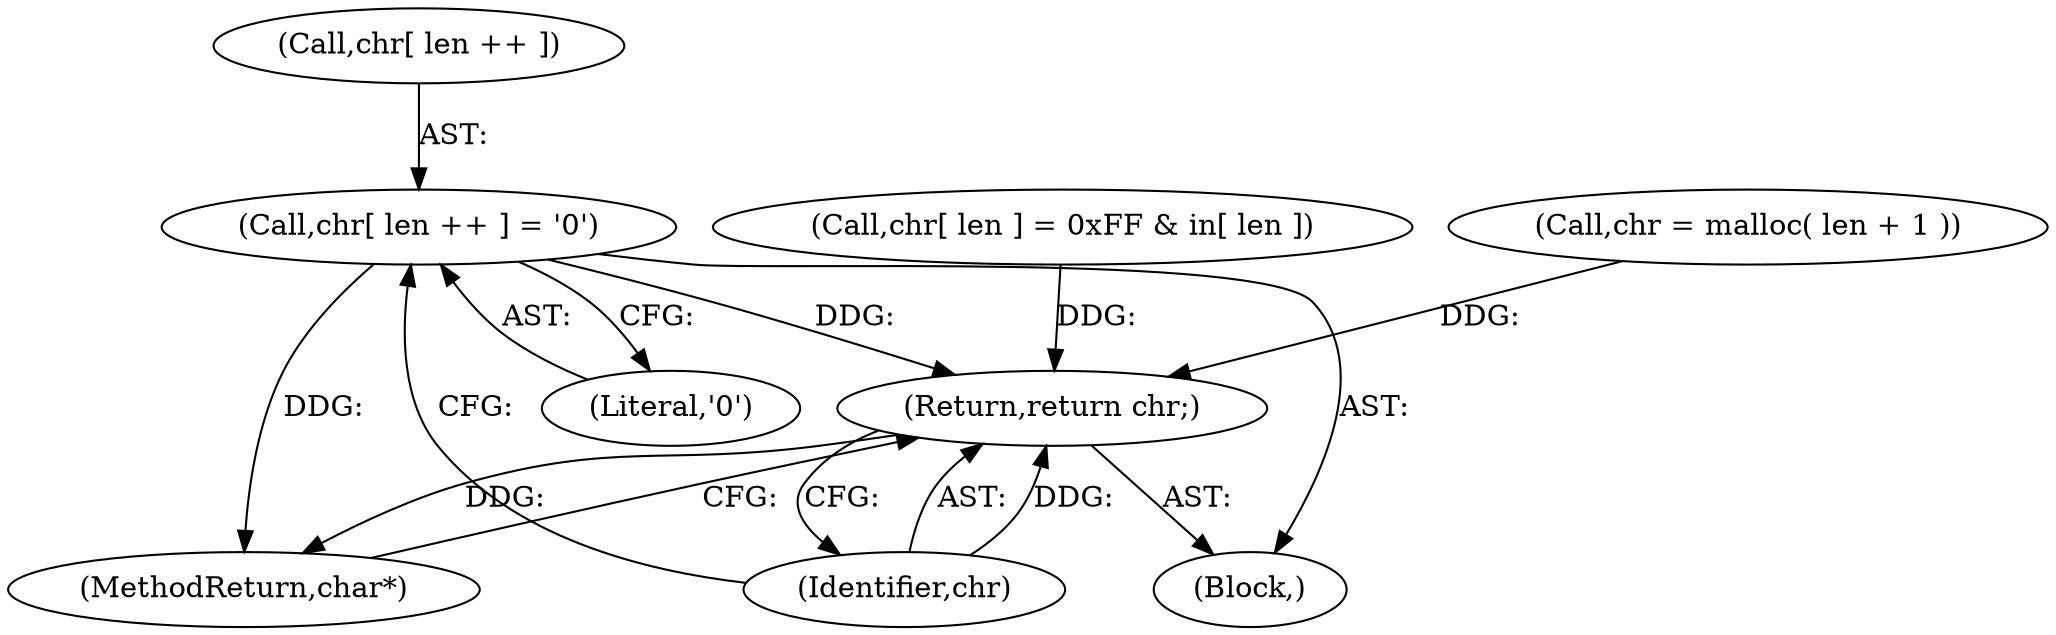 digraph "0_unixODBC_45ef78e037f578b15fc58938a3a3251655e71d6f#diff-d52750c7ba4e594410438569d8e2963aL24_4@array" {
"1000150" [label="(Call,chr[ len ++ ] = '\0')"];
"1000156" [label="(Return,return chr;)"];
"1000102" [label="(Block,)"];
"1000157" [label="(Identifier,chr)"];
"1000150" [label="(Call,chr[ len ++ ] = '\0')"];
"1000139" [label="(Call,chr[ len ] = 0xFF & in[ len ])"];
"1000123" [label="(Call,chr = malloc( len + 1 ))"];
"1000156" [label="(Return,return chr;)"];
"1000151" [label="(Call,chr[ len ++ ])"];
"1000155" [label="(Literal,'\0')"];
"1000158" [label="(MethodReturn,char*)"];
"1000150" -> "1000102"  [label="AST: "];
"1000150" -> "1000155"  [label="CFG: "];
"1000151" -> "1000150"  [label="AST: "];
"1000155" -> "1000150"  [label="AST: "];
"1000157" -> "1000150"  [label="CFG: "];
"1000150" -> "1000158"  [label="DDG: "];
"1000150" -> "1000156"  [label="DDG: "];
"1000156" -> "1000102"  [label="AST: "];
"1000156" -> "1000157"  [label="CFG: "];
"1000157" -> "1000156"  [label="AST: "];
"1000158" -> "1000156"  [label="CFG: "];
"1000156" -> "1000158"  [label="DDG: "];
"1000157" -> "1000156"  [label="DDG: "];
"1000139" -> "1000156"  [label="DDG: "];
"1000123" -> "1000156"  [label="DDG: "];
}
